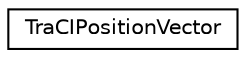 digraph "Graphical Class Hierarchy"
{
  edge [fontname="Helvetica",fontsize="10",labelfontname="Helvetica",labelfontsize="10"];
  node [fontname="Helvetica",fontsize="10",shape=record];
  rankdir="LR";
  Node0 [label="TraCIPositionVector",height=0.2,width=0.4,color="black", fillcolor="white", style="filled",URL="$d3/db3/struct_tra_c_i_position_vector.html",tooltip="A list of positions. "];
}
